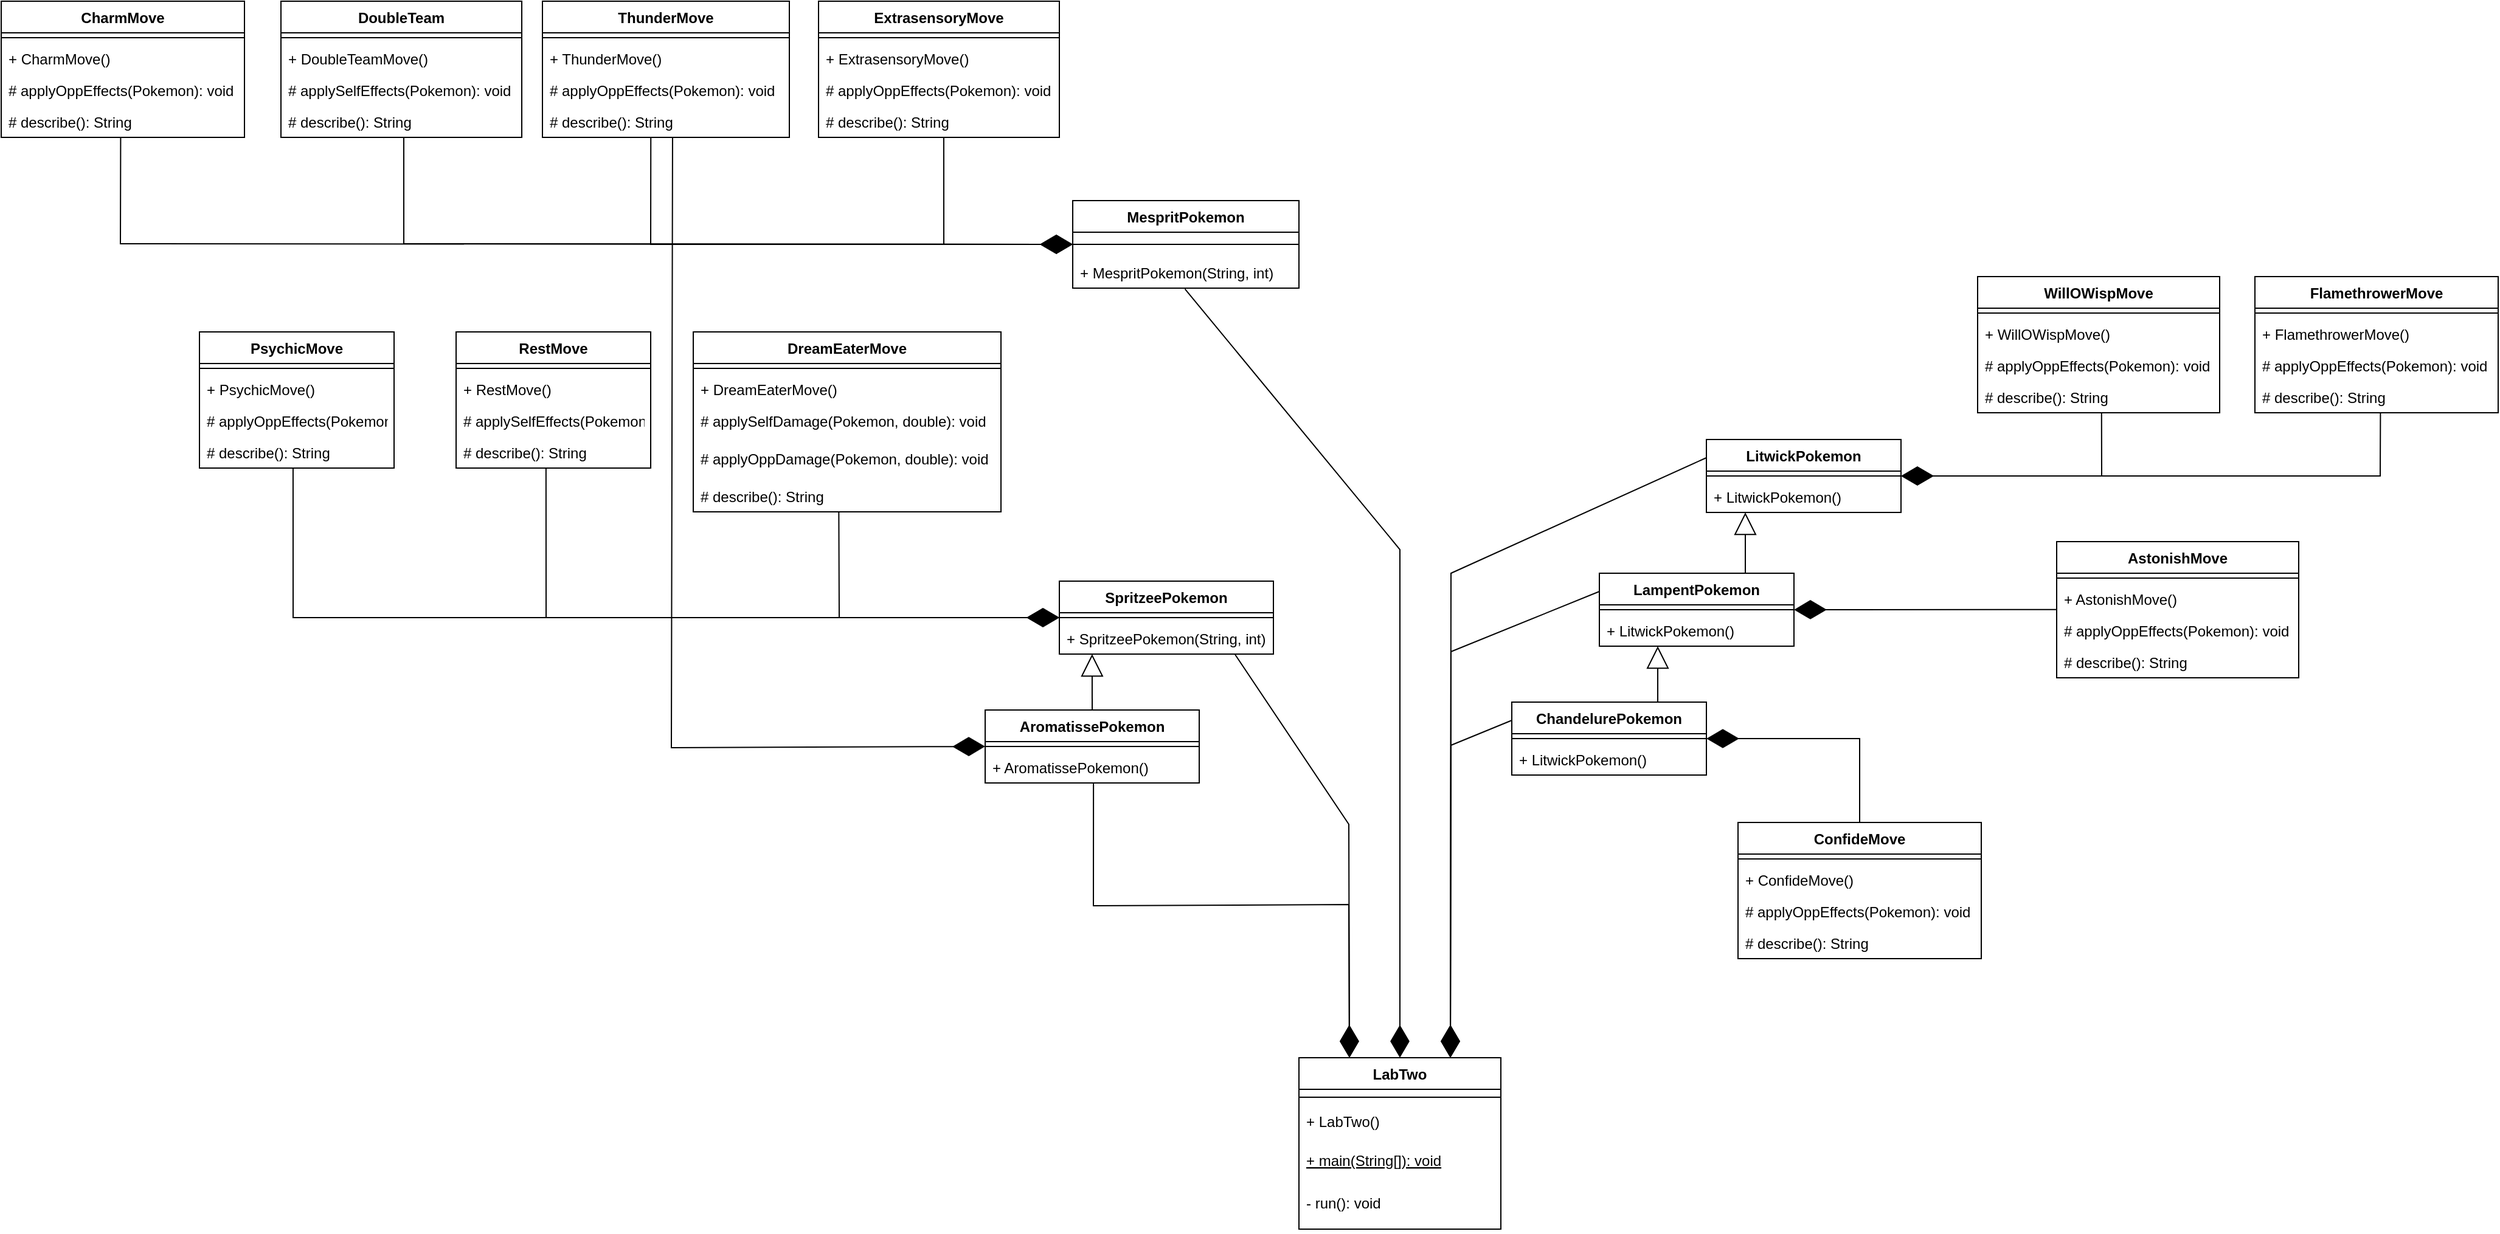 <mxfile version="20.3.0" type="device"><diagram id="TUycJ2WH5t37QQMVHpbF" name="uml-lab2-ver2"><mxGraphModel dx="1405" dy="-1733" grid="0" gridSize="10" guides="1" tooltips="1" connect="1" arrows="1" fold="1" page="0" pageScale="1" pageWidth="1100" pageHeight="850" math="0" shadow="0"><root><mxCell id="0"/><mxCell id="1" parent="0"/><mxCell id="TtrkCFNuftoLGCrdkm3W-2" value="" style="endArrow=diamondThin;endFill=1;endSize=24;html=1;rounded=0;entryX=0;entryY=0.5;entryDx=0;entryDy=0;exitX=0.52;exitY=1.019;exitDx=0;exitDy=0;exitPerimeter=0;" edge="1" parent="1" source="_WM82deyRKOMiFkaUEV5-1" target="ooX_7nuCYCbCdcngW5hR-1"><mxGeometry width="160" relative="1" as="geometry"><mxPoint x="1731" y="2997" as="sourcePoint"/><mxPoint x="1962" y="2987" as="targetPoint"/><Array as="points"><mxPoint x="1878" y="3011"/></Array></mxGeometry></mxCell><mxCell id="_8PFIqNRKnQpszPcwuTG-6" value="LabTwo" style="swimlane;fontStyle=1;align=center;verticalAlign=top;childLayout=stackLayout;horizontal=1;startSize=26;horizontalStack=0;resizeParent=1;resizeParentMax=0;resizeLast=0;collapsible=1;marginBottom=0;" vertex="1" parent="1"><mxGeometry x="2170" y="3680" width="166" height="141" as="geometry"><mxRectangle x="2210" y="3055" width="98" height="26" as="alternateBounds"/></mxGeometry></mxCell><mxCell id="_8PFIqNRKnQpszPcwuTG-8" value="" style="line;strokeWidth=1;fillColor=none;align=left;verticalAlign=middle;spacingTop=-1;spacingLeft=3;spacingRight=3;rotatable=0;labelPosition=right;points=[];portConstraint=eastwest;strokeColor=inherit;" vertex="1" parent="_8PFIqNRKnQpszPcwuTG-6"><mxGeometry y="26" width="166" height="13" as="geometry"/></mxCell><mxCell id="qsE5xScG5_XD5CYDpKVc-1" value="+ LabTwo()" style="text;strokeColor=none;fillColor=none;align=left;verticalAlign=top;spacingLeft=4;spacingRight=4;overflow=hidden;rotatable=0;points=[[0,0.5],[1,0.5]];portConstraint=eastwest;fontStyle=0" vertex="1" parent="_8PFIqNRKnQpszPcwuTG-6"><mxGeometry y="39" width="166" height="32" as="geometry"/></mxCell><mxCell id="_8PFIqNRKnQpszPcwuTG-9" value="+ main(String[]): void" style="text;strokeColor=none;fillColor=none;align=left;verticalAlign=top;spacingLeft=4;spacingRight=4;overflow=hidden;rotatable=0;points=[[0,0.5],[1,0.5]];portConstraint=eastwest;fontStyle=4" vertex="1" parent="_8PFIqNRKnQpszPcwuTG-6"><mxGeometry y="71" width="166" height="35" as="geometry"/></mxCell><mxCell id="hNTcH1jmJSLDLLhb-5l8-1" value="- run(): void" style="text;strokeColor=none;fillColor=none;align=left;verticalAlign=top;spacingLeft=4;spacingRight=4;overflow=hidden;rotatable=0;points=[[0,0.5],[1,0.5]];portConstraint=eastwest;fontStyle=0" vertex="1" parent="_8PFIqNRKnQpszPcwuTG-6"><mxGeometry y="106" width="166" height="35" as="geometry"/></mxCell><mxCell id="ooX_7nuCYCbCdcngW5hR-1" value="MespritPokemon" style="swimlane;fontStyle=1;align=center;verticalAlign=top;childLayout=stackLayout;horizontal=1;startSize=26;horizontalStack=0;resizeParent=1;resizeParentMax=0;resizeLast=0;collapsible=1;marginBottom=0;" vertex="1" parent="1"><mxGeometry x="1984" y="2975" width="186" height="72" as="geometry"/></mxCell><mxCell id="ooX_7nuCYCbCdcngW5hR-3" value="" style="line;strokeWidth=1;fillColor=none;align=left;verticalAlign=middle;spacingTop=-1;spacingLeft=3;spacingRight=3;rotatable=0;labelPosition=right;points=[];portConstraint=eastwest;strokeColor=inherit;" vertex="1" parent="ooX_7nuCYCbCdcngW5hR-1"><mxGeometry y="26" width="186" height="20" as="geometry"/></mxCell><mxCell id="lW4HXk-ltPCj8vPnXspx-5" value="+ MespritPokemon(String, int)" style="text;strokeColor=none;fillColor=none;align=left;verticalAlign=top;spacingLeft=4;spacingRight=4;overflow=hidden;rotatable=0;points=[[0,0.5],[1,0.5]];portConstraint=eastwest;" vertex="1" parent="ooX_7nuCYCbCdcngW5hR-1"><mxGeometry y="46" width="186" height="26" as="geometry"/></mxCell><mxCell id="EAo7Lsmiepi1EG3X-NI6-1" value="ExtrasensoryMove" style="swimlane;fontStyle=1;align=center;verticalAlign=top;childLayout=stackLayout;horizontal=1;startSize=26;horizontalStack=0;resizeParent=1;resizeParentMax=0;resizeLast=0;collapsible=1;marginBottom=0;" vertex="1" parent="1"><mxGeometry x="1775" y="2811" width="198" height="112" as="geometry"/></mxCell><mxCell id="EAo7Lsmiepi1EG3X-NI6-3" value="" style="line;strokeWidth=1;fillColor=none;align=left;verticalAlign=middle;spacingTop=-1;spacingLeft=3;spacingRight=3;rotatable=0;labelPosition=right;points=[];portConstraint=eastwest;strokeColor=inherit;" vertex="1" parent="EAo7Lsmiepi1EG3X-NI6-1"><mxGeometry y="26" width="198" height="8" as="geometry"/></mxCell><mxCell id="EAo7Lsmiepi1EG3X-NI6-5" value="+ ExtrasensoryMove()" style="text;strokeColor=none;fillColor=none;align=left;verticalAlign=top;spacingLeft=4;spacingRight=4;overflow=hidden;rotatable=0;points=[[0,0.5],[1,0.5]];portConstraint=eastwest;" vertex="1" parent="EAo7Lsmiepi1EG3X-NI6-1"><mxGeometry y="34" width="198" height="26" as="geometry"/></mxCell><mxCell id="3XGwO51RG32NWlr11nok-1" value="# applyOppEffects(Pokemon): void" style="text;strokeColor=none;fillColor=none;align=left;verticalAlign=top;spacingLeft=4;spacingRight=4;overflow=hidden;rotatable=0;points=[[0,0.5],[1,0.5]];portConstraint=eastwest;" vertex="1" parent="EAo7Lsmiepi1EG3X-NI6-1"><mxGeometry y="60" width="198" height="26" as="geometry"/></mxCell><mxCell id="_WM82deyRKOMiFkaUEV5-1" value="# describe(): String" style="text;strokeColor=none;fillColor=none;align=left;verticalAlign=top;spacingLeft=4;spacingRight=4;overflow=hidden;rotatable=0;points=[[0,0.5],[1,0.5]];portConstraint=eastwest;" vertex="1" parent="EAo7Lsmiepi1EG3X-NI6-1"><mxGeometry y="86" width="198" height="26" as="geometry"/></mxCell><mxCell id="luuGLHMiCR7UhNAVsy6g-1" value="ThunderMove" style="swimlane;fontStyle=1;align=center;verticalAlign=top;childLayout=stackLayout;horizontal=1;startSize=26;horizontalStack=0;resizeParent=1;resizeParentMax=0;resizeLast=0;collapsible=1;marginBottom=0;" vertex="1" parent="1"><mxGeometry x="1548" y="2811" width="203" height="112" as="geometry"/></mxCell><mxCell id="luuGLHMiCR7UhNAVsy6g-3" value="" style="line;strokeWidth=1;fillColor=none;align=left;verticalAlign=middle;spacingTop=-1;spacingLeft=3;spacingRight=3;rotatable=0;labelPosition=right;points=[];portConstraint=eastwest;strokeColor=inherit;" vertex="1" parent="luuGLHMiCR7UhNAVsy6g-1"><mxGeometry y="26" width="203" height="8" as="geometry"/></mxCell><mxCell id="luuGLHMiCR7UhNAVsy6g-5" value="+ ThunderMove()" style="text;strokeColor=none;fillColor=none;align=left;verticalAlign=top;spacingLeft=4;spacingRight=4;overflow=hidden;rotatable=0;points=[[0,0.5],[1,0.5]];portConstraint=eastwest;" vertex="1" parent="luuGLHMiCR7UhNAVsy6g-1"><mxGeometry y="34" width="203" height="26" as="geometry"/></mxCell><mxCell id="luuGLHMiCR7UhNAVsy6g-7" value="# applyOppEffects(Pokemon): void" style="text;strokeColor=none;fillColor=none;align=left;verticalAlign=top;spacingLeft=4;spacingRight=4;overflow=hidden;rotatable=0;points=[[0,0.5],[1,0.5]];portConstraint=eastwest;" vertex="1" parent="luuGLHMiCR7UhNAVsy6g-1"><mxGeometry y="60" width="203" height="26" as="geometry"/></mxCell><mxCell id="luuGLHMiCR7UhNAVsy6g-8" value="# describe(): String" style="text;strokeColor=none;fillColor=none;align=left;verticalAlign=top;spacingLeft=4;spacingRight=4;overflow=hidden;rotatable=0;points=[[0,0.5],[1,0.5]];portConstraint=eastwest;" vertex="1" parent="luuGLHMiCR7UhNAVsy6g-1"><mxGeometry y="86" width="203" height="26" as="geometry"/></mxCell><mxCell id="dQX2hgaBGtB4A7Kufy7W-1" value="DoubleTeam" style="swimlane;fontStyle=1;align=center;verticalAlign=top;childLayout=stackLayout;horizontal=1;startSize=26;horizontalStack=0;resizeParent=1;resizeParentMax=0;resizeLast=0;collapsible=1;marginBottom=0;" vertex="1" parent="1"><mxGeometry x="1333" y="2811" width="198" height="112" as="geometry"/></mxCell><mxCell id="dQX2hgaBGtB4A7Kufy7W-3" value="" style="line;strokeWidth=1;fillColor=none;align=left;verticalAlign=middle;spacingTop=-1;spacingLeft=3;spacingRight=3;rotatable=0;labelPosition=right;points=[];portConstraint=eastwest;strokeColor=inherit;" vertex="1" parent="dQX2hgaBGtB4A7Kufy7W-1"><mxGeometry y="26" width="198" height="8" as="geometry"/></mxCell><mxCell id="dQX2hgaBGtB4A7Kufy7W-5" value="+ DoubleTeamMove()" style="text;strokeColor=none;fillColor=none;align=left;verticalAlign=top;spacingLeft=4;spacingRight=4;overflow=hidden;rotatable=0;points=[[0,0.5],[1,0.5]];portConstraint=eastwest;" vertex="1" parent="dQX2hgaBGtB4A7Kufy7W-1"><mxGeometry y="34" width="198" height="26" as="geometry"/></mxCell><mxCell id="qJ_D4xiQXFClIEN5sVPz-1" value="# applySelfEffects(Pokemon): void" style="text;strokeColor=none;fillColor=none;align=left;verticalAlign=top;spacingLeft=4;spacingRight=4;overflow=hidden;rotatable=0;points=[[0,0.5],[1,0.5]];portConstraint=eastwest;" vertex="1" parent="dQX2hgaBGtB4A7Kufy7W-1"><mxGeometry y="60" width="198" height="26" as="geometry"/></mxCell><mxCell id="qJ_D4xiQXFClIEN5sVPz-2" value="# describe(): String" style="text;strokeColor=none;fillColor=none;align=left;verticalAlign=top;spacingLeft=4;spacingRight=4;overflow=hidden;rotatable=0;points=[[0,0.5],[1,0.5]];portConstraint=eastwest;" vertex="1" parent="dQX2hgaBGtB4A7Kufy7W-1"><mxGeometry y="86" width="198" height="26" as="geometry"/></mxCell><mxCell id="qJ_D4xiQXFClIEN5sVPz-3" value="CharmMove" style="swimlane;fontStyle=1;align=center;verticalAlign=top;childLayout=stackLayout;horizontal=1;startSize=26;horizontalStack=0;resizeParent=1;resizeParentMax=0;resizeLast=0;collapsible=1;marginBottom=0;" vertex="1" parent="1"><mxGeometry x="1103" y="2811" width="200" height="112" as="geometry"/></mxCell><mxCell id="qJ_D4xiQXFClIEN5sVPz-5" value="" style="line;strokeWidth=1;fillColor=none;align=left;verticalAlign=middle;spacingTop=-1;spacingLeft=3;spacingRight=3;rotatable=0;labelPosition=right;points=[];portConstraint=eastwest;strokeColor=inherit;" vertex="1" parent="qJ_D4xiQXFClIEN5sVPz-3"><mxGeometry y="26" width="200" height="8" as="geometry"/></mxCell><mxCell id="qJ_D4xiQXFClIEN5sVPz-6" value="+ CharmMove()" style="text;strokeColor=none;fillColor=none;align=left;verticalAlign=top;spacingLeft=4;spacingRight=4;overflow=hidden;rotatable=0;points=[[0,0.5],[1,0.5]];portConstraint=eastwest;" vertex="1" parent="qJ_D4xiQXFClIEN5sVPz-3"><mxGeometry y="34" width="200" height="26" as="geometry"/></mxCell><mxCell id="sqb5-iTpNshQLIFb0nSm-1" value="# applyOppEffects(Pokemon): void" style="text;strokeColor=none;fillColor=none;align=left;verticalAlign=top;spacingLeft=4;spacingRight=4;overflow=hidden;rotatable=0;points=[[0,0.5],[1,0.5]];portConstraint=eastwest;" vertex="1" parent="qJ_D4xiQXFClIEN5sVPz-3"><mxGeometry y="60" width="200" height="26" as="geometry"/></mxCell><mxCell id="sqb5-iTpNshQLIFb0nSm-2" value="# describe(): String" style="text;strokeColor=none;fillColor=none;align=left;verticalAlign=top;spacingLeft=4;spacingRight=4;overflow=hidden;rotatable=0;points=[[0,0.5],[1,0.5]];portConstraint=eastwest;" vertex="1" parent="qJ_D4xiQXFClIEN5sVPz-3"><mxGeometry y="86" width="200" height="26" as="geometry"/></mxCell><mxCell id="TtrkCFNuftoLGCrdkm3W-5" value="" style="endArrow=diamondThin;endFill=1;endSize=24;html=1;rounded=0;exitX=0.439;exitY=1.019;exitDx=0;exitDy=0;exitPerimeter=0;entryX=0;entryY=0.5;entryDx=0;entryDy=0;" edge="1" parent="1" source="luuGLHMiCR7UhNAVsy6g-8" target="ooX_7nuCYCbCdcngW5hR-1"><mxGeometry width="160" relative="1" as="geometry"><mxPoint x="1637" y="2926" as="sourcePoint"/><mxPoint x="1966" y="3011" as="targetPoint"/><Array as="points"><mxPoint x="1637" y="3011"/></Array></mxGeometry></mxCell><mxCell id="TtrkCFNuftoLGCrdkm3W-6" value="" style="endArrow=diamondThin;endFill=1;endSize=24;html=1;rounded=0;exitX=0.51;exitY=1;exitDx=0;exitDy=0;exitPerimeter=0;entryX=0;entryY=0.5;entryDx=0;entryDy=0;" edge="1" parent="1" source="qJ_D4xiQXFClIEN5sVPz-2" target="ooX_7nuCYCbCdcngW5hR-1"><mxGeometry width="160" relative="1" as="geometry"><mxPoint x="1434.117" y="2923.004" as="sourcePoint"/><mxPoint x="1781" y="3010.51" as="targetPoint"/><Array as="points"><mxPoint x="1434" y="3010.51"/></Array></mxGeometry></mxCell><mxCell id="TtrkCFNuftoLGCrdkm3W-8" value="" style="endArrow=diamondThin;endFill=1;endSize=24;html=1;rounded=0;entryX=0;entryY=0.5;entryDx=0;entryDy=0;exitX=0.491;exitY=1.004;exitDx=0;exitDy=0;exitPerimeter=0;" edge="1" parent="1" source="sqb5-iTpNshQLIFb0nSm-2" target="ooX_7nuCYCbCdcngW5hR-1"><mxGeometry width="160" relative="1" as="geometry"><mxPoint x="1201" y="2953" as="sourcePoint"/><mxPoint x="1548" y="3010.51" as="targetPoint"/><Array as="points"><mxPoint x="1201" y="3010.51"/></Array></mxGeometry></mxCell><mxCell id="wRcZSnku1V5Ju6Adcnbc-1" value="DreamEaterMove" style="swimlane;fontStyle=1;align=center;verticalAlign=top;childLayout=stackLayout;horizontal=1;startSize=26;horizontalStack=0;resizeParent=1;resizeParentMax=0;resizeLast=0;collapsible=1;marginBottom=0;" vertex="1" parent="1"><mxGeometry x="1672" y="3083" width="253" height="148" as="geometry"/></mxCell><mxCell id="wRcZSnku1V5Ju6Adcnbc-3" value="" style="line;strokeWidth=1;fillColor=none;align=left;verticalAlign=middle;spacingTop=-1;spacingLeft=3;spacingRight=3;rotatable=0;labelPosition=right;points=[];portConstraint=eastwest;strokeColor=inherit;" vertex="1" parent="wRcZSnku1V5Ju6Adcnbc-1"><mxGeometry y="26" width="253" height="8" as="geometry"/></mxCell><mxCell id="wRcZSnku1V5Ju6Adcnbc-5" value="+ DreamEaterMove()" style="text;strokeColor=none;fillColor=none;align=left;verticalAlign=top;spacingLeft=4;spacingRight=4;overflow=hidden;rotatable=0;points=[[0,0.5],[1,0.5]];portConstraint=eastwest;" vertex="1" parent="wRcZSnku1V5Ju6Adcnbc-1"><mxGeometry y="34" width="253" height="26" as="geometry"/></mxCell><mxCell id="QtvHs4vbSlkscZv8-I0_-1" value="# applySelfDamage(Pokemon, double): void" style="text;strokeColor=none;fillColor=none;align=left;verticalAlign=top;spacingLeft=4;spacingRight=4;overflow=hidden;rotatable=0;points=[[0,0.5],[1,0.5]];portConstraint=eastwest;" vertex="1" parent="wRcZSnku1V5Ju6Adcnbc-1"><mxGeometry y="60" width="253" height="31" as="geometry"/></mxCell><mxCell id="O7R4rXGUaSDPm6pfhN8--2" value="# applyOppDamage(Pokemon, double): void" style="text;strokeColor=none;fillColor=none;align=left;verticalAlign=top;spacingLeft=4;spacingRight=4;overflow=hidden;rotatable=0;points=[[0,0.5],[1,0.5]];portConstraint=eastwest;" vertex="1" parent="wRcZSnku1V5Ju6Adcnbc-1"><mxGeometry y="91" width="253" height="31" as="geometry"/></mxCell><mxCell id="c0PdWd8xjuktxoNoxq1s-1" value="# describe(): String" style="text;strokeColor=none;fillColor=none;align=left;verticalAlign=top;spacingLeft=4;spacingRight=4;overflow=hidden;rotatable=0;points=[[0,0.5],[1,0.5]];portConstraint=eastwest;" vertex="1" parent="wRcZSnku1V5Ju6Adcnbc-1"><mxGeometry y="122" width="253" height="26" as="geometry"/></mxCell><mxCell id="GtyPi97LcQFQ-W48J3TN-1" value="RestMove" style="swimlane;fontStyle=1;align=center;verticalAlign=top;childLayout=stackLayout;horizontal=1;startSize=26;horizontalStack=0;resizeParent=1;resizeParentMax=0;resizeLast=0;collapsible=1;marginBottom=0;" vertex="1" parent="1"><mxGeometry x="1477" y="3083" width="160" height="112" as="geometry"/></mxCell><mxCell id="GtyPi97LcQFQ-W48J3TN-3" value="" style="line;strokeWidth=1;fillColor=none;align=left;verticalAlign=middle;spacingTop=-1;spacingLeft=3;spacingRight=3;rotatable=0;labelPosition=right;points=[];portConstraint=eastwest;strokeColor=inherit;" vertex="1" parent="GtyPi97LcQFQ-W48J3TN-1"><mxGeometry y="26" width="160" height="8" as="geometry"/></mxCell><mxCell id="GtyPi97LcQFQ-W48J3TN-5" value="+ RestMove()" style="text;strokeColor=none;fillColor=none;align=left;verticalAlign=top;spacingLeft=4;spacingRight=4;overflow=hidden;rotatable=0;points=[[0,0.5],[1,0.5]];portConstraint=eastwest;" vertex="1" parent="GtyPi97LcQFQ-W48J3TN-1"><mxGeometry y="34" width="160" height="26" as="geometry"/></mxCell><mxCell id="YuoKxnOdM5AGUPxwgyBR-1" value="# applySelfEffects(Pokemon): void" style="text;strokeColor=none;fillColor=none;align=left;verticalAlign=top;spacingLeft=4;spacingRight=4;overflow=hidden;rotatable=0;points=[[0,0.5],[1,0.5]];portConstraint=eastwest;" vertex="1" parent="GtyPi97LcQFQ-W48J3TN-1"><mxGeometry y="60" width="160" height="26" as="geometry"/></mxCell><mxCell id="YuoKxnOdM5AGUPxwgyBR-2" value="# describe(): String" style="text;strokeColor=none;fillColor=none;align=left;verticalAlign=top;spacingLeft=4;spacingRight=4;overflow=hidden;rotatable=0;points=[[0,0.5],[1,0.5]];portConstraint=eastwest;" vertex="1" parent="GtyPi97LcQFQ-W48J3TN-1"><mxGeometry y="86" width="160" height="26" as="geometry"/></mxCell><mxCell id="Q8G_h2X26jv2QnW2p81F-1" value="PsychicMove" style="swimlane;fontStyle=1;align=center;verticalAlign=top;childLayout=stackLayout;horizontal=1;startSize=26;horizontalStack=0;resizeParent=1;resizeParentMax=0;resizeLast=0;collapsible=1;marginBottom=0;" vertex="1" parent="1"><mxGeometry x="1266" y="3083" width="160" height="112" as="geometry"/></mxCell><mxCell id="Q8G_h2X26jv2QnW2p81F-3" value="" style="line;strokeWidth=1;fillColor=none;align=left;verticalAlign=middle;spacingTop=-1;spacingLeft=3;spacingRight=3;rotatable=0;labelPosition=right;points=[];portConstraint=eastwest;strokeColor=inherit;" vertex="1" parent="Q8G_h2X26jv2QnW2p81F-1"><mxGeometry y="26" width="160" height="8" as="geometry"/></mxCell><mxCell id="dzwT9kPHFsxFrtbPZPSZ-1" value="+ PsychicMove()" style="text;strokeColor=none;fillColor=none;align=left;verticalAlign=top;spacingLeft=4;spacingRight=4;overflow=hidden;rotatable=0;points=[[0,0.5],[1,0.5]];portConstraint=eastwest;" vertex="1" parent="Q8G_h2X26jv2QnW2p81F-1"><mxGeometry y="34" width="160" height="26" as="geometry"/></mxCell><mxCell id="v8Tc8miM6DHBheD3UkjA-1" value="# applyOppEffects(Pokemon): void" style="text;strokeColor=none;fillColor=none;align=left;verticalAlign=top;spacingLeft=4;spacingRight=4;overflow=hidden;rotatable=0;points=[[0,0.5],[1,0.5]];portConstraint=eastwest;" vertex="1" parent="Q8G_h2X26jv2QnW2p81F-1"><mxGeometry y="60" width="160" height="26" as="geometry"/></mxCell><mxCell id="v8Tc8miM6DHBheD3UkjA-2" value="# describe(): String" style="text;strokeColor=none;fillColor=none;align=left;verticalAlign=top;spacingLeft=4;spacingRight=4;overflow=hidden;rotatable=0;points=[[0,0.5],[1,0.5]];portConstraint=eastwest;" vertex="1" parent="Q8G_h2X26jv2QnW2p81F-1"><mxGeometry y="86" width="160" height="26" as="geometry"/></mxCell><mxCell id="jKA9I5UibSYQz8tZ6ckE-1" value="SpritzeePokemon" style="swimlane;fontStyle=1;align=center;verticalAlign=top;childLayout=stackLayout;horizontal=1;startSize=26;horizontalStack=0;resizeParent=1;resizeParentMax=0;resizeLast=0;collapsible=1;marginBottom=0;" vertex="1" parent="1"><mxGeometry x="1973" y="3288" width="176" height="60" as="geometry"/></mxCell><mxCell id="jKA9I5UibSYQz8tZ6ckE-3" value="" style="line;strokeWidth=1;fillColor=none;align=left;verticalAlign=middle;spacingTop=-1;spacingLeft=3;spacingRight=3;rotatable=0;labelPosition=right;points=[];portConstraint=eastwest;strokeColor=inherit;" vertex="1" parent="jKA9I5UibSYQz8tZ6ckE-1"><mxGeometry y="26" width="176" height="8" as="geometry"/></mxCell><mxCell id="jKA9I5UibSYQz8tZ6ckE-4" value="+ SpritzeePokemon(String, int)" style="text;strokeColor=none;fillColor=none;align=left;verticalAlign=top;spacingLeft=4;spacingRight=4;overflow=hidden;rotatable=0;points=[[0,0.5],[1,0.5]];portConstraint=eastwest;" vertex="1" parent="jKA9I5UibSYQz8tZ6ckE-1"><mxGeometry y="34" width="176" height="26" as="geometry"/></mxCell><mxCell id="VSRkiFYm6dRHTykcDWzB-1" value="" style="endArrow=diamondThin;endFill=1;endSize=24;html=1;rounded=0;entryX=0;entryY=0.5;entryDx=0;entryDy=0;exitX=0.473;exitY=1.004;exitDx=0;exitDy=0;exitPerimeter=0;" edge="1" parent="1" source="c0PdWd8xjuktxoNoxq1s-1" target="jKA9I5UibSYQz8tZ6ckE-1"><mxGeometry width="160" relative="1" as="geometry"><mxPoint x="1792" y="3232" as="sourcePoint"/><mxPoint x="1947" y="3321" as="targetPoint"/><Array as="points"><mxPoint x="1792" y="3318"/></Array></mxGeometry></mxCell><mxCell id="VSRkiFYm6dRHTykcDWzB-2" value="" style="endArrow=diamondThin;endFill=1;endSize=24;html=1;rounded=0;entryX=0;entryY=0.5;entryDx=0;entryDy=0;exitX=0.462;exitY=1.018;exitDx=0;exitDy=0;exitPerimeter=0;" edge="1" parent="1" source="YuoKxnOdM5AGUPxwgyBR-2" target="jKA9I5UibSYQz8tZ6ckE-1"><mxGeometry width="160" relative="1" as="geometry"><mxPoint x="1641.999" y="3231.004" as="sourcePoint"/><mxPoint x="1823.33" y="3317.9" as="targetPoint"/><Array as="points"><mxPoint x="1551" y="3318"/></Array></mxGeometry></mxCell><mxCell id="VSRkiFYm6dRHTykcDWzB-3" value="" style="endArrow=diamondThin;endFill=1;endSize=24;html=1;rounded=0;entryX=0;entryY=0.5;entryDx=0;entryDy=0;exitX=0.481;exitY=0.989;exitDx=0;exitDy=0;exitPerimeter=0;" edge="1" parent="1" source="v8Tc8miM6DHBheD3UkjA-2" target="jKA9I5UibSYQz8tZ6ckE-1"><mxGeometry width="160" relative="1" as="geometry"><mxPoint x="1343" y="3194.998" as="sourcePoint"/><mxPoint x="1765.08" y="3317.53" as="targetPoint"/><Array as="points"><mxPoint x="1343" y="3318"/></Array></mxGeometry></mxCell><mxCell id="avjKHAa9XtLSQhKfpcMo-1" value="" style="endArrow=diamondThin;endFill=1;endSize=24;html=1;rounded=0;entryX=0;entryY=0.5;entryDx=0;entryDy=0;exitX=0.527;exitY=1;exitDx=0;exitDy=0;exitPerimeter=0;" edge="1" parent="1" source="luuGLHMiCR7UhNAVsy6g-8" target="avjKHAa9XtLSQhKfpcMo-2"><mxGeometry width="160" relative="1" as="geometry"><mxPoint x="1660" y="2986" as="sourcePoint"/><mxPoint x="1930" y="3417" as="targetPoint"/><Array as="points"><mxPoint x="1654" y="3425"/></Array></mxGeometry></mxCell><mxCell id="avjKHAa9XtLSQhKfpcMo-2" value="AromatissePokemon" style="swimlane;fontStyle=1;align=center;verticalAlign=top;childLayout=stackLayout;horizontal=1;startSize=26;horizontalStack=0;resizeParent=1;resizeParentMax=0;resizeLast=0;collapsible=1;marginBottom=0;" vertex="1" parent="1"><mxGeometry x="1912" y="3394" width="176" height="60" as="geometry"/></mxCell><mxCell id="avjKHAa9XtLSQhKfpcMo-4" value="" style="line;strokeWidth=1;fillColor=none;align=left;verticalAlign=middle;spacingTop=-1;spacingLeft=3;spacingRight=3;rotatable=0;labelPosition=right;points=[];portConstraint=eastwest;strokeColor=inherit;" vertex="1" parent="avjKHAa9XtLSQhKfpcMo-2"><mxGeometry y="26" width="176" height="8" as="geometry"/></mxCell><mxCell id="avjKHAa9XtLSQhKfpcMo-5" value="+ AromatissePokemon()" style="text;strokeColor=none;fillColor=none;align=left;verticalAlign=top;spacingLeft=4;spacingRight=4;overflow=hidden;rotatable=0;points=[[0,0.5],[1,0.5]];portConstraint=eastwest;" vertex="1" parent="avjKHAa9XtLSQhKfpcMo-2"><mxGeometry y="34" width="176" height="26" as="geometry"/></mxCell><mxCell id="WxacICLF0t9zwJpFBcOF-1" value="" style="endArrow=block;endSize=16;endFill=0;html=1;rounded=0;exitX=0.5;exitY=0;exitDx=0;exitDy=0;entryX=0.153;entryY=1;entryDx=0;entryDy=0;entryPerimeter=0;" edge="1" parent="1" source="avjKHAa9XtLSQhKfpcMo-2" target="jKA9I5UibSYQz8tZ6ckE-4"><mxGeometry x="-0.013" y="-25" width="160" relative="1" as="geometry"><mxPoint x="2217" y="3422" as="sourcePoint"/><mxPoint x="2002" y="3348" as="targetPoint"/><mxPoint as="offset"/></mxGeometry></mxCell><mxCell id="MCtsrwtAufskk953WKwx-1" value="WillOWispMove" style="swimlane;fontStyle=1;align=center;verticalAlign=top;childLayout=stackLayout;horizontal=1;startSize=26;horizontalStack=0;resizeParent=1;resizeParentMax=0;resizeLast=0;collapsible=1;marginBottom=0;" vertex="1" parent="1"><mxGeometry x="2728" y="3037.5" width="199" height="112" as="geometry"/></mxCell><mxCell id="MCtsrwtAufskk953WKwx-3" value="" style="line;strokeWidth=1;fillColor=none;align=left;verticalAlign=middle;spacingTop=-1;spacingLeft=3;spacingRight=3;rotatable=0;labelPosition=right;points=[];portConstraint=eastwest;strokeColor=inherit;" vertex="1" parent="MCtsrwtAufskk953WKwx-1"><mxGeometry y="26" width="199" height="8" as="geometry"/></mxCell><mxCell id="MCtsrwtAufskk953WKwx-4" value="+ WillOWispMove()" style="text;strokeColor=none;fillColor=none;align=left;verticalAlign=top;spacingLeft=4;spacingRight=4;overflow=hidden;rotatable=0;points=[[0,0.5],[1,0.5]];portConstraint=eastwest;" vertex="1" parent="MCtsrwtAufskk953WKwx-1"><mxGeometry y="34" width="199" height="26" as="geometry"/></mxCell><mxCell id="DaZc3dws2qlON8JO1zyF-1" value="# applyOppEffects(Pokemon): void" style="text;strokeColor=none;fillColor=none;align=left;verticalAlign=top;spacingLeft=4;spacingRight=4;overflow=hidden;rotatable=0;points=[[0,0.5],[1,0.5]];portConstraint=eastwest;" vertex="1" parent="MCtsrwtAufskk953WKwx-1"><mxGeometry y="60" width="199" height="26" as="geometry"/></mxCell><mxCell id="cTvqK05o3iWPW8nr9mya-1" value="# describe(): String" style="text;strokeColor=none;fillColor=none;align=left;verticalAlign=top;spacingLeft=4;spacingRight=4;overflow=hidden;rotatable=0;points=[[0,0.5],[1,0.5]];portConstraint=eastwest;" vertex="1" parent="MCtsrwtAufskk953WKwx-1"><mxGeometry y="86" width="199" height="26" as="geometry"/></mxCell><mxCell id="FsXGeac5B7TczpNRl1t8-1" value="FlamethrowerMove" style="swimlane;fontStyle=1;align=center;verticalAlign=top;childLayout=stackLayout;horizontal=1;startSize=26;horizontalStack=0;resizeParent=1;resizeParentMax=0;resizeLast=0;collapsible=1;marginBottom=0;" vertex="1" parent="1"><mxGeometry x="2956" y="3037.5" width="200" height="112" as="geometry"/></mxCell><mxCell id="FsXGeac5B7TczpNRl1t8-3" value="" style="line;strokeWidth=1;fillColor=none;align=left;verticalAlign=middle;spacingTop=-1;spacingLeft=3;spacingRight=3;rotatable=0;labelPosition=right;points=[];portConstraint=eastwest;strokeColor=inherit;" vertex="1" parent="FsXGeac5B7TczpNRl1t8-1"><mxGeometry y="26" width="200" height="8" as="geometry"/></mxCell><mxCell id="FsXGeac5B7TczpNRl1t8-4" value="+ FlamethrowerMove()" style="text;strokeColor=none;fillColor=none;align=left;verticalAlign=top;spacingLeft=4;spacingRight=4;overflow=hidden;rotatable=0;points=[[0,0.5],[1,0.5]];portConstraint=eastwest;" vertex="1" parent="FsXGeac5B7TczpNRl1t8-1"><mxGeometry y="34" width="200" height="26" as="geometry"/></mxCell><mxCell id="qMkgnquCBPlkLx_oBFhK-1" value="# applyOppEffects(Pokemon): void" style="text;strokeColor=none;fillColor=none;align=left;verticalAlign=top;spacingLeft=4;spacingRight=4;overflow=hidden;rotatable=0;points=[[0,0.5],[1,0.5]];portConstraint=eastwest;" vertex="1" parent="FsXGeac5B7TczpNRl1t8-1"><mxGeometry y="60" width="200" height="26" as="geometry"/></mxCell><mxCell id="qMkgnquCBPlkLx_oBFhK-2" value="# describe(): String" style="text;strokeColor=none;fillColor=none;align=left;verticalAlign=top;spacingLeft=4;spacingRight=4;overflow=hidden;rotatable=0;points=[[0,0.5],[1,0.5]];portConstraint=eastwest;" vertex="1" parent="FsXGeac5B7TczpNRl1t8-1"><mxGeometry y="86" width="200" height="26" as="geometry"/></mxCell><mxCell id="5Fu_rIOHKG7LnMuYlaPD-1" value="LitwickPokemon" style="swimlane;fontStyle=1;align=center;verticalAlign=top;childLayout=stackLayout;horizontal=1;startSize=26;horizontalStack=0;resizeParent=1;resizeParentMax=0;resizeLast=0;collapsible=1;marginBottom=0;" vertex="1" parent="1"><mxGeometry x="2505" y="3171.5" width="160" height="60" as="geometry"/></mxCell><mxCell id="5Fu_rIOHKG7LnMuYlaPD-3" value="" style="line;strokeWidth=1;fillColor=none;align=left;verticalAlign=middle;spacingTop=-1;spacingLeft=3;spacingRight=3;rotatable=0;labelPosition=right;points=[];portConstraint=eastwest;strokeColor=inherit;" vertex="1" parent="5Fu_rIOHKG7LnMuYlaPD-1"><mxGeometry y="26" width="160" height="8" as="geometry"/></mxCell><mxCell id="5Fu_rIOHKG7LnMuYlaPD-4" value="+ LitwickPokemon()" style="text;strokeColor=none;fillColor=none;align=left;verticalAlign=top;spacingLeft=4;spacingRight=4;overflow=hidden;rotatable=0;points=[[0,0.5],[1,0.5]];portConstraint=eastwest;" vertex="1" parent="5Fu_rIOHKG7LnMuYlaPD-1"><mxGeometry y="34" width="160" height="26" as="geometry"/></mxCell><mxCell id="KXEoFT-F33lZ4jQ5XH_R-1" value="LampentPokemon" style="swimlane;fontStyle=1;align=center;verticalAlign=top;childLayout=stackLayout;horizontal=1;startSize=26;horizontalStack=0;resizeParent=1;resizeParentMax=0;resizeLast=0;collapsible=1;marginBottom=0;" vertex="1" parent="1"><mxGeometry x="2417" y="3281.5" width="160" height="60" as="geometry"/></mxCell><mxCell id="KXEoFT-F33lZ4jQ5XH_R-2" value="" style="line;strokeWidth=1;fillColor=none;align=left;verticalAlign=middle;spacingTop=-1;spacingLeft=3;spacingRight=3;rotatable=0;labelPosition=right;points=[];portConstraint=eastwest;strokeColor=inherit;" vertex="1" parent="KXEoFT-F33lZ4jQ5XH_R-1"><mxGeometry y="26" width="160" height="8" as="geometry"/></mxCell><mxCell id="KXEoFT-F33lZ4jQ5XH_R-3" value="+ LitwickPokemon()" style="text;strokeColor=none;fillColor=none;align=left;verticalAlign=top;spacingLeft=4;spacingRight=4;overflow=hidden;rotatable=0;points=[[0,0.5],[1,0.5]];portConstraint=eastwest;" vertex="1" parent="KXEoFT-F33lZ4jQ5XH_R-1"><mxGeometry y="34" width="160" height="26" as="geometry"/></mxCell><mxCell id="KXEoFT-F33lZ4jQ5XH_R-4" value="ChandelurePokemon" style="swimlane;fontStyle=1;align=center;verticalAlign=top;childLayout=stackLayout;horizontal=1;startSize=26;horizontalStack=0;resizeParent=1;resizeParentMax=0;resizeLast=0;collapsible=1;marginBottom=0;" vertex="1" parent="1"><mxGeometry x="2345" y="3387.5" width="160" height="60" as="geometry"/></mxCell><mxCell id="KXEoFT-F33lZ4jQ5XH_R-5" value="" style="line;strokeWidth=1;fillColor=none;align=left;verticalAlign=middle;spacingTop=-1;spacingLeft=3;spacingRight=3;rotatable=0;labelPosition=right;points=[];portConstraint=eastwest;strokeColor=inherit;" vertex="1" parent="KXEoFT-F33lZ4jQ5XH_R-4"><mxGeometry y="26" width="160" height="8" as="geometry"/></mxCell><mxCell id="KXEoFT-F33lZ4jQ5XH_R-6" value="+ LitwickPokemon()" style="text;strokeColor=none;fillColor=none;align=left;verticalAlign=top;spacingLeft=4;spacingRight=4;overflow=hidden;rotatable=0;points=[[0,0.5],[1,0.5]];portConstraint=eastwest;" vertex="1" parent="KXEoFT-F33lZ4jQ5XH_R-4"><mxGeometry y="34" width="160" height="26" as="geometry"/></mxCell><mxCell id="mFLPQg39DNDAJ7F-EMBv-1" value="" style="endArrow=block;endSize=16;endFill=0;html=1;rounded=0;exitX=0.75;exitY=0;exitDx=0;exitDy=0;" edge="1" parent="1" source="KXEoFT-F33lZ4jQ5XH_R-4"><mxGeometry width="160" relative="1" as="geometry"><mxPoint x="2423" y="3365.5" as="sourcePoint"/><mxPoint x="2465" y="3341.5" as="targetPoint"/></mxGeometry></mxCell><mxCell id="mFLPQg39DNDAJ7F-EMBv-2" value="" style="endArrow=block;endSize=16;endFill=0;html=1;rounded=0;exitX=0.75;exitY=0;exitDx=0;exitDy=0;entryX=0.2;entryY=1;entryDx=0;entryDy=0;entryPerimeter=0;" edge="1" parent="1" source="KXEoFT-F33lZ4jQ5XH_R-1" target="5Fu_rIOHKG7LnMuYlaPD-4"><mxGeometry width="160" relative="1" as="geometry"><mxPoint x="2490" y="3267.5" as="sourcePoint"/><mxPoint x="2536" y="3233.5" as="targetPoint"/></mxGeometry></mxCell><mxCell id="mFLPQg39DNDAJ7F-EMBv-3" value="" style="endArrow=diamondThin;endFill=1;endSize=24;html=1;rounded=0;entryX=1;entryY=0.5;entryDx=0;entryDy=0;exitX=0.512;exitY=1.012;exitDx=0;exitDy=0;exitPerimeter=0;" edge="1" parent="1" source="cTvqK05o3iWPW8nr9mya-1" target="5Fu_rIOHKG7LnMuYlaPD-1"><mxGeometry width="160" relative="1" as="geometry"><mxPoint x="2830" y="3150.5" as="sourcePoint"/><mxPoint x="2685" y="3212.5" as="targetPoint"/><Array as="points"><mxPoint x="2830" y="3201.5"/></Array></mxGeometry></mxCell><mxCell id="mFLPQg39DNDAJ7F-EMBv-4" value="" style="endArrow=diamondThin;endFill=1;endSize=24;html=1;rounded=0;entryX=1;entryY=0.5;entryDx=0;entryDy=0;exitX=0.516;exitY=1;exitDx=0;exitDy=0;exitPerimeter=0;" edge="1" parent="1" source="qMkgnquCBPlkLx_oBFhK-2" target="5Fu_rIOHKG7LnMuYlaPD-1"><mxGeometry width="160" relative="1" as="geometry"><mxPoint x="2964.888" y="3149.502" as="sourcePoint"/><mxPoint x="2800" y="3201.19" as="targetPoint"/><Array as="points"><mxPoint x="3059" y="3201.5"/></Array></mxGeometry></mxCell><mxCell id="jJ3YV641RlRK2QupeyCx-1" value="AstonishMove" style="swimlane;fontStyle=1;align=center;verticalAlign=top;childLayout=stackLayout;horizontal=1;startSize=26;horizontalStack=0;resizeParent=1;resizeParentMax=0;resizeLast=0;collapsible=1;marginBottom=0;" vertex="1" parent="1"><mxGeometry x="2793" y="3255.5" width="199" height="112" as="geometry"/></mxCell><mxCell id="jJ3YV641RlRK2QupeyCx-3" value="" style="line;strokeWidth=1;fillColor=none;align=left;verticalAlign=middle;spacingTop=-1;spacingLeft=3;spacingRight=3;rotatable=0;labelPosition=right;points=[];portConstraint=eastwest;strokeColor=inherit;" vertex="1" parent="jJ3YV641RlRK2QupeyCx-1"><mxGeometry y="26" width="199" height="8" as="geometry"/></mxCell><mxCell id="jJ3YV641RlRK2QupeyCx-4" value="+ AstonishMove()" style="text;strokeColor=none;fillColor=none;align=left;verticalAlign=top;spacingLeft=4;spacingRight=4;overflow=hidden;rotatable=0;points=[[0,0.5],[1,0.5]];portConstraint=eastwest;" vertex="1" parent="jJ3YV641RlRK2QupeyCx-1"><mxGeometry y="34" width="199" height="26" as="geometry"/></mxCell><mxCell id="T21TNcWFVEWSUx3SlR2v-1" value="# applyOppEffects(Pokemon): void" style="text;strokeColor=none;fillColor=none;align=left;verticalAlign=top;spacingLeft=4;spacingRight=4;overflow=hidden;rotatable=0;points=[[0,0.5],[1,0.5]];portConstraint=eastwest;" vertex="1" parent="jJ3YV641RlRK2QupeyCx-1"><mxGeometry y="60" width="199" height="26" as="geometry"/></mxCell><mxCell id="T21TNcWFVEWSUx3SlR2v-2" value="# describe(): String" style="text;strokeColor=none;fillColor=none;align=left;verticalAlign=top;spacingLeft=4;spacingRight=4;overflow=hidden;rotatable=0;points=[[0,0.5],[1,0.5]];portConstraint=eastwest;" vertex="1" parent="jJ3YV641RlRK2QupeyCx-1"><mxGeometry y="86" width="199" height="26" as="geometry"/></mxCell><mxCell id="lJpxIcs6I7S-W5M4WxzB-1" value="" style="endArrow=diamondThin;endFill=1;endSize=24;html=1;rounded=0;entryX=1;entryY=0.5;entryDx=0;entryDy=0;exitX=-0.001;exitY=0.843;exitDx=0;exitDy=0;exitPerimeter=0;" edge="1" parent="1" source="jJ3YV641RlRK2QupeyCx-4" target="KXEoFT-F33lZ4jQ5XH_R-1"><mxGeometry width="160" relative="1" as="geometry"><mxPoint x="2792" y="3311.5" as="sourcePoint"/><mxPoint x="2600" y="3319.5" as="targetPoint"/></mxGeometry></mxCell><mxCell id="tJfcU3HXKG8UnBam8Fa5-1" value="ConfideMove" style="swimlane;fontStyle=1;align=center;verticalAlign=top;childLayout=stackLayout;horizontal=1;startSize=26;horizontalStack=0;resizeParent=1;resizeParentMax=0;resizeLast=0;collapsible=1;marginBottom=0;" vertex="1" parent="1"><mxGeometry x="2531" y="3486.5" width="200" height="112" as="geometry"/></mxCell><mxCell id="tJfcU3HXKG8UnBam8Fa5-3" value="" style="line;strokeWidth=1;fillColor=none;align=left;verticalAlign=middle;spacingTop=-1;spacingLeft=3;spacingRight=3;rotatable=0;labelPosition=right;points=[];portConstraint=eastwest;strokeColor=inherit;" vertex="1" parent="tJfcU3HXKG8UnBam8Fa5-1"><mxGeometry y="26" width="200" height="8" as="geometry"/></mxCell><mxCell id="tJfcU3HXKG8UnBam8Fa5-4" value="+ ConfideMove()" style="text;strokeColor=none;fillColor=none;align=left;verticalAlign=top;spacingLeft=4;spacingRight=4;overflow=hidden;rotatable=0;points=[[0,0.5],[1,0.5]];portConstraint=eastwest;" vertex="1" parent="tJfcU3HXKG8UnBam8Fa5-1"><mxGeometry y="34" width="200" height="26" as="geometry"/></mxCell><mxCell id="T2oWxv-4n075ppVrPYv2-1" value="# applyOppEffects(Pokemon): void" style="text;strokeColor=none;fillColor=none;align=left;verticalAlign=top;spacingLeft=4;spacingRight=4;overflow=hidden;rotatable=0;points=[[0,0.5],[1,0.5]];portConstraint=eastwest;" vertex="1" parent="tJfcU3HXKG8UnBam8Fa5-1"><mxGeometry y="60" width="200" height="26" as="geometry"/></mxCell><mxCell id="REMXrhJSk5Gc1L3mOOAd-1" value="# describe(): String" style="text;strokeColor=none;fillColor=none;align=left;verticalAlign=top;spacingLeft=4;spacingRight=4;overflow=hidden;rotatable=0;points=[[0,0.5],[1,0.5]];portConstraint=eastwest;" vertex="1" parent="tJfcU3HXKG8UnBam8Fa5-1"><mxGeometry y="86" width="200" height="26" as="geometry"/></mxCell><mxCell id="REMXrhJSk5Gc1L3mOOAd-2" value="" style="endArrow=diamondThin;endFill=1;endSize=24;html=1;rounded=0;entryX=1;entryY=0.5;entryDx=0;entryDy=0;exitX=0.5;exitY=0;exitDx=0;exitDy=0;" edge="1" parent="1" source="tJfcU3HXKG8UnBam8Fa5-1" target="KXEoFT-F33lZ4jQ5XH_R-4"><mxGeometry width="160" relative="1" as="geometry"><mxPoint x="2644" y="3387.5" as="sourcePoint"/><mxPoint x="2552" y="3432.5" as="targetPoint"/><Array as="points"><mxPoint x="2631" y="3417.5"/></Array></mxGeometry></mxCell><mxCell id="hNTcH1jmJSLDLLhb-5l8-2" value="" style="endArrow=diamondThin;endFill=1;endSize=24;html=1;rounded=0;entryX=0.25;entryY=0;entryDx=0;entryDy=0;exitX=0.506;exitY=0.997;exitDx=0;exitDy=0;exitPerimeter=0;" edge="1" parent="1" source="avjKHAa9XtLSQhKfpcMo-5" target="_8PFIqNRKnQpszPcwuTG-6"><mxGeometry width="160" relative="1" as="geometry"><mxPoint x="2014" y="3547" as="sourcePoint"/><mxPoint x="2183" y="3646" as="targetPoint"/><Array as="points"><mxPoint x="2001" y="3555"/><mxPoint x="2211" y="3554"/></Array></mxGeometry></mxCell><mxCell id="hNTcH1jmJSLDLLhb-5l8-3" value="" style="endArrow=diamondThin;endFill=1;endSize=24;html=1;rounded=0;entryX=0.25;entryY=0;entryDx=0;entryDy=0;exitX=0.821;exitY=1.015;exitDx=0;exitDy=0;exitPerimeter=0;" edge="1" parent="1" source="jKA9I5UibSYQz8tZ6ckE-4" target="_8PFIqNRKnQpszPcwuTG-6"><mxGeometry width="160" relative="1" as="geometry"><mxPoint x="2211" y="3471" as="sourcePoint"/><mxPoint x="2260" y="3524" as="targetPoint"/><Array as="points"><mxPoint x="2211" y="3488"/></Array></mxGeometry></mxCell><mxCell id="hNTcH1jmJSLDLLhb-5l8-4" value="" style="endArrow=diamondThin;endFill=1;endSize=24;html=1;rounded=0;entryX=0.5;entryY=0;entryDx=0;entryDy=0;exitX=0.496;exitY=1.026;exitDx=0;exitDy=0;exitPerimeter=0;" edge="1" parent="1" source="lW4HXk-ltPCj8vPnXspx-5" target="_8PFIqNRKnQpszPcwuTG-6"><mxGeometry width="160" relative="1" as="geometry"><mxPoint x="2129" y="3102" as="sourcePoint"/><mxPoint x="2345" y="3284" as="targetPoint"/><Array as="points"><mxPoint x="2253" y="3262"/></Array></mxGeometry></mxCell><mxCell id="hNTcH1jmJSLDLLhb-5l8-5" value="" style="endArrow=diamondThin;endFill=1;endSize=24;html=1;rounded=0;entryX=0.75;entryY=0;entryDx=0;entryDy=0;exitX=0;exitY=0.25;exitDx=0;exitDy=0;" edge="1" parent="1" source="KXEoFT-F33lZ4jQ5XH_R-4" target="_8PFIqNRKnQpszPcwuTG-6"><mxGeometry width="160" relative="1" as="geometry"><mxPoint x="2297" y="3443" as="sourcePoint"/><mxPoint x="2333" y="3627" as="targetPoint"/><Array as="points"><mxPoint x="2295" y="3423"/></Array></mxGeometry></mxCell><mxCell id="hNTcH1jmJSLDLLhb-5l8-6" value="" style="endArrow=diamondThin;endFill=1;endSize=24;html=1;rounded=0;entryX=0.75;entryY=0;entryDx=0;entryDy=0;exitX=0;exitY=0.25;exitDx=0;exitDy=0;" edge="1" parent="1" source="KXEoFT-F33lZ4jQ5XH_R-1" target="_8PFIqNRKnQpszPcwuTG-6"><mxGeometry width="160" relative="1" as="geometry"><mxPoint x="2345" y="3338.006" as="sourcePoint"/><mxPoint x="2294.5" y="3584" as="targetPoint"/><Array as="points"><mxPoint x="2295" y="3346"/></Array></mxGeometry></mxCell><mxCell id="hNTcH1jmJSLDLLhb-5l8-7" value="" style="endArrow=diamondThin;endFill=1;endSize=24;html=1;rounded=0;entryX=0.75;entryY=0;entryDx=0;entryDy=0;exitX=0;exitY=0.25;exitDx=0;exitDy=0;" edge="1" parent="1" source="5Fu_rIOHKG7LnMuYlaPD-1" target="_8PFIqNRKnQpszPcwuTG-6"><mxGeometry width="160" relative="1" as="geometry"><mxPoint x="2345" y="3281.506" as="sourcePoint"/><mxPoint x="2294.5" y="3527.5" as="targetPoint"/><Array as="points"><mxPoint x="2295" y="3281.5"/></Array></mxGeometry></mxCell></root></mxGraphModel></diagram></mxfile>